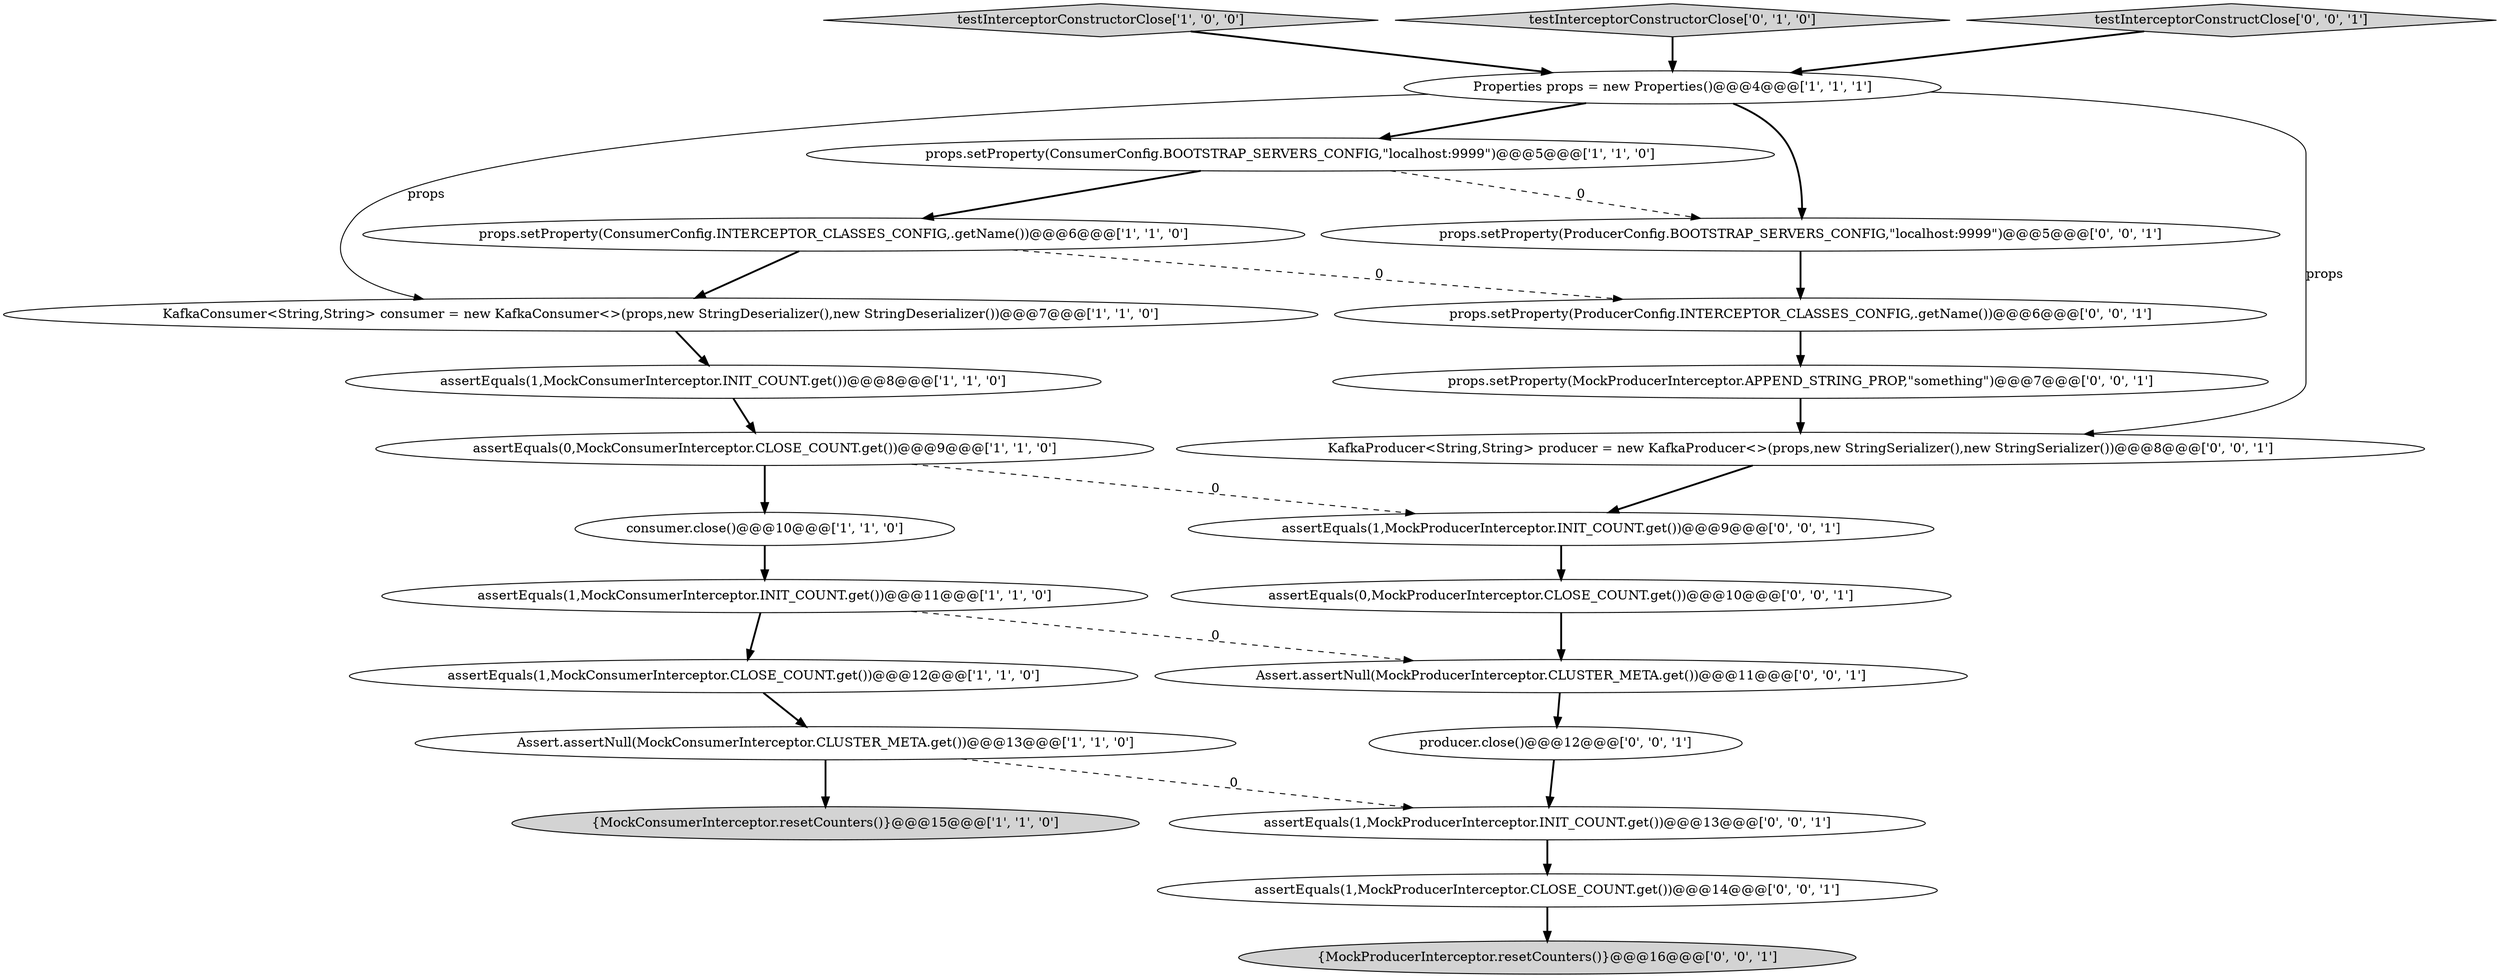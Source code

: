 digraph {
8 [style = filled, label = "props.setProperty(ConsumerConfig.INTERCEPTOR_CLASSES_CONFIG,.getName())@@@6@@@['1', '1', '0']", fillcolor = white, shape = ellipse image = "AAA0AAABBB1BBB"];
1 [style = filled, label = "assertEquals(1,MockConsumerInterceptor.INIT_COUNT.get())@@@8@@@['1', '1', '0']", fillcolor = white, shape = ellipse image = "AAA0AAABBB1BBB"];
11 [style = filled, label = "testInterceptorConstructorClose['1', '0', '0']", fillcolor = lightgray, shape = diamond image = "AAA0AAABBB1BBB"];
12 [style = filled, label = "testInterceptorConstructorClose['0', '1', '0']", fillcolor = lightgray, shape = diamond image = "AAA0AAABBB2BBB"];
15 [style = filled, label = "assertEquals(1,MockProducerInterceptor.INIT_COUNT.get())@@@9@@@['0', '0', '1']", fillcolor = white, shape = ellipse image = "AAA0AAABBB3BBB"];
10 [style = filled, label = "assertEquals(1,MockConsumerInterceptor.CLOSE_COUNT.get())@@@12@@@['1', '1', '0']", fillcolor = white, shape = ellipse image = "AAA0AAABBB1BBB"];
4 [style = filled, label = "Assert.assertNull(MockConsumerInterceptor.CLUSTER_META.get())@@@13@@@['1', '1', '0']", fillcolor = white, shape = ellipse image = "AAA0AAABBB1BBB"];
7 [style = filled, label = "props.setProperty(ConsumerConfig.BOOTSTRAP_SERVERS_CONFIG,\"localhost:9999\")@@@5@@@['1', '1', '0']", fillcolor = white, shape = ellipse image = "AAA0AAABBB1BBB"];
9 [style = filled, label = "consumer.close()@@@10@@@['1', '1', '0']", fillcolor = white, shape = ellipse image = "AAA0AAABBB1BBB"];
13 [style = filled, label = "testInterceptorConstructClose['0', '0', '1']", fillcolor = lightgray, shape = diamond image = "AAA0AAABBB3BBB"];
17 [style = filled, label = "assertEquals(1,MockProducerInterceptor.CLOSE_COUNT.get())@@@14@@@['0', '0', '1']", fillcolor = white, shape = ellipse image = "AAA0AAABBB3BBB"];
21 [style = filled, label = "props.setProperty(ProducerConfig.INTERCEPTOR_CLASSES_CONFIG,.getName())@@@6@@@['0', '0', '1']", fillcolor = white, shape = ellipse image = "AAA0AAABBB3BBB"];
19 [style = filled, label = "props.setProperty(ProducerConfig.BOOTSTRAP_SERVERS_CONFIG,\"localhost:9999\")@@@5@@@['0', '0', '1']", fillcolor = white, shape = ellipse image = "AAA0AAABBB3BBB"];
3 [style = filled, label = "assertEquals(0,MockConsumerInterceptor.CLOSE_COUNT.get())@@@9@@@['1', '1', '0']", fillcolor = white, shape = ellipse image = "AAA0AAABBB1BBB"];
23 [style = filled, label = "KafkaProducer<String,String> producer = new KafkaProducer<>(props,new StringSerializer(),new StringSerializer())@@@8@@@['0', '0', '1']", fillcolor = white, shape = ellipse image = "AAA0AAABBB3BBB"];
5 [style = filled, label = "KafkaConsumer<String,String> consumer = new KafkaConsumer<>(props,new StringDeserializer(),new StringDeserializer())@@@7@@@['1', '1', '0']", fillcolor = white, shape = ellipse image = "AAA0AAABBB1BBB"];
16 [style = filled, label = "Assert.assertNull(MockProducerInterceptor.CLUSTER_META.get())@@@11@@@['0', '0', '1']", fillcolor = white, shape = ellipse image = "AAA0AAABBB3BBB"];
20 [style = filled, label = "assertEquals(0,MockProducerInterceptor.CLOSE_COUNT.get())@@@10@@@['0', '0', '1']", fillcolor = white, shape = ellipse image = "AAA0AAABBB3BBB"];
2 [style = filled, label = "assertEquals(1,MockConsumerInterceptor.INIT_COUNT.get())@@@11@@@['1', '1', '0']", fillcolor = white, shape = ellipse image = "AAA0AAABBB1BBB"];
6 [style = filled, label = "{MockConsumerInterceptor.resetCounters()}@@@15@@@['1', '1', '0']", fillcolor = lightgray, shape = ellipse image = "AAA0AAABBB1BBB"];
18 [style = filled, label = "assertEquals(1,MockProducerInterceptor.INIT_COUNT.get())@@@13@@@['0', '0', '1']", fillcolor = white, shape = ellipse image = "AAA0AAABBB3BBB"];
24 [style = filled, label = "{MockProducerInterceptor.resetCounters()}@@@16@@@['0', '0', '1']", fillcolor = lightgray, shape = ellipse image = "AAA0AAABBB3BBB"];
0 [style = filled, label = "Properties props = new Properties()@@@4@@@['1', '1', '1']", fillcolor = white, shape = ellipse image = "AAA0AAABBB1BBB"];
14 [style = filled, label = "props.setProperty(MockProducerInterceptor.APPEND_STRING_PROP,\"something\")@@@7@@@['0', '0', '1']", fillcolor = white, shape = ellipse image = "AAA0AAABBB3BBB"];
22 [style = filled, label = "producer.close()@@@12@@@['0', '0', '1']", fillcolor = white, shape = ellipse image = "AAA0AAABBB3BBB"];
12->0 [style = bold, label=""];
4->6 [style = bold, label=""];
21->14 [style = bold, label=""];
7->8 [style = bold, label=""];
23->15 [style = bold, label=""];
8->5 [style = bold, label=""];
20->16 [style = bold, label=""];
13->0 [style = bold, label=""];
0->7 [style = bold, label=""];
11->0 [style = bold, label=""];
5->1 [style = bold, label=""];
9->2 [style = bold, label=""];
7->19 [style = dashed, label="0"];
0->19 [style = bold, label=""];
2->10 [style = bold, label=""];
16->22 [style = bold, label=""];
0->5 [style = solid, label="props"];
0->23 [style = solid, label="props"];
8->21 [style = dashed, label="0"];
19->21 [style = bold, label=""];
2->16 [style = dashed, label="0"];
1->3 [style = bold, label=""];
10->4 [style = bold, label=""];
17->24 [style = bold, label=""];
3->9 [style = bold, label=""];
22->18 [style = bold, label=""];
3->15 [style = dashed, label="0"];
15->20 [style = bold, label=""];
14->23 [style = bold, label=""];
18->17 [style = bold, label=""];
4->18 [style = dashed, label="0"];
}
